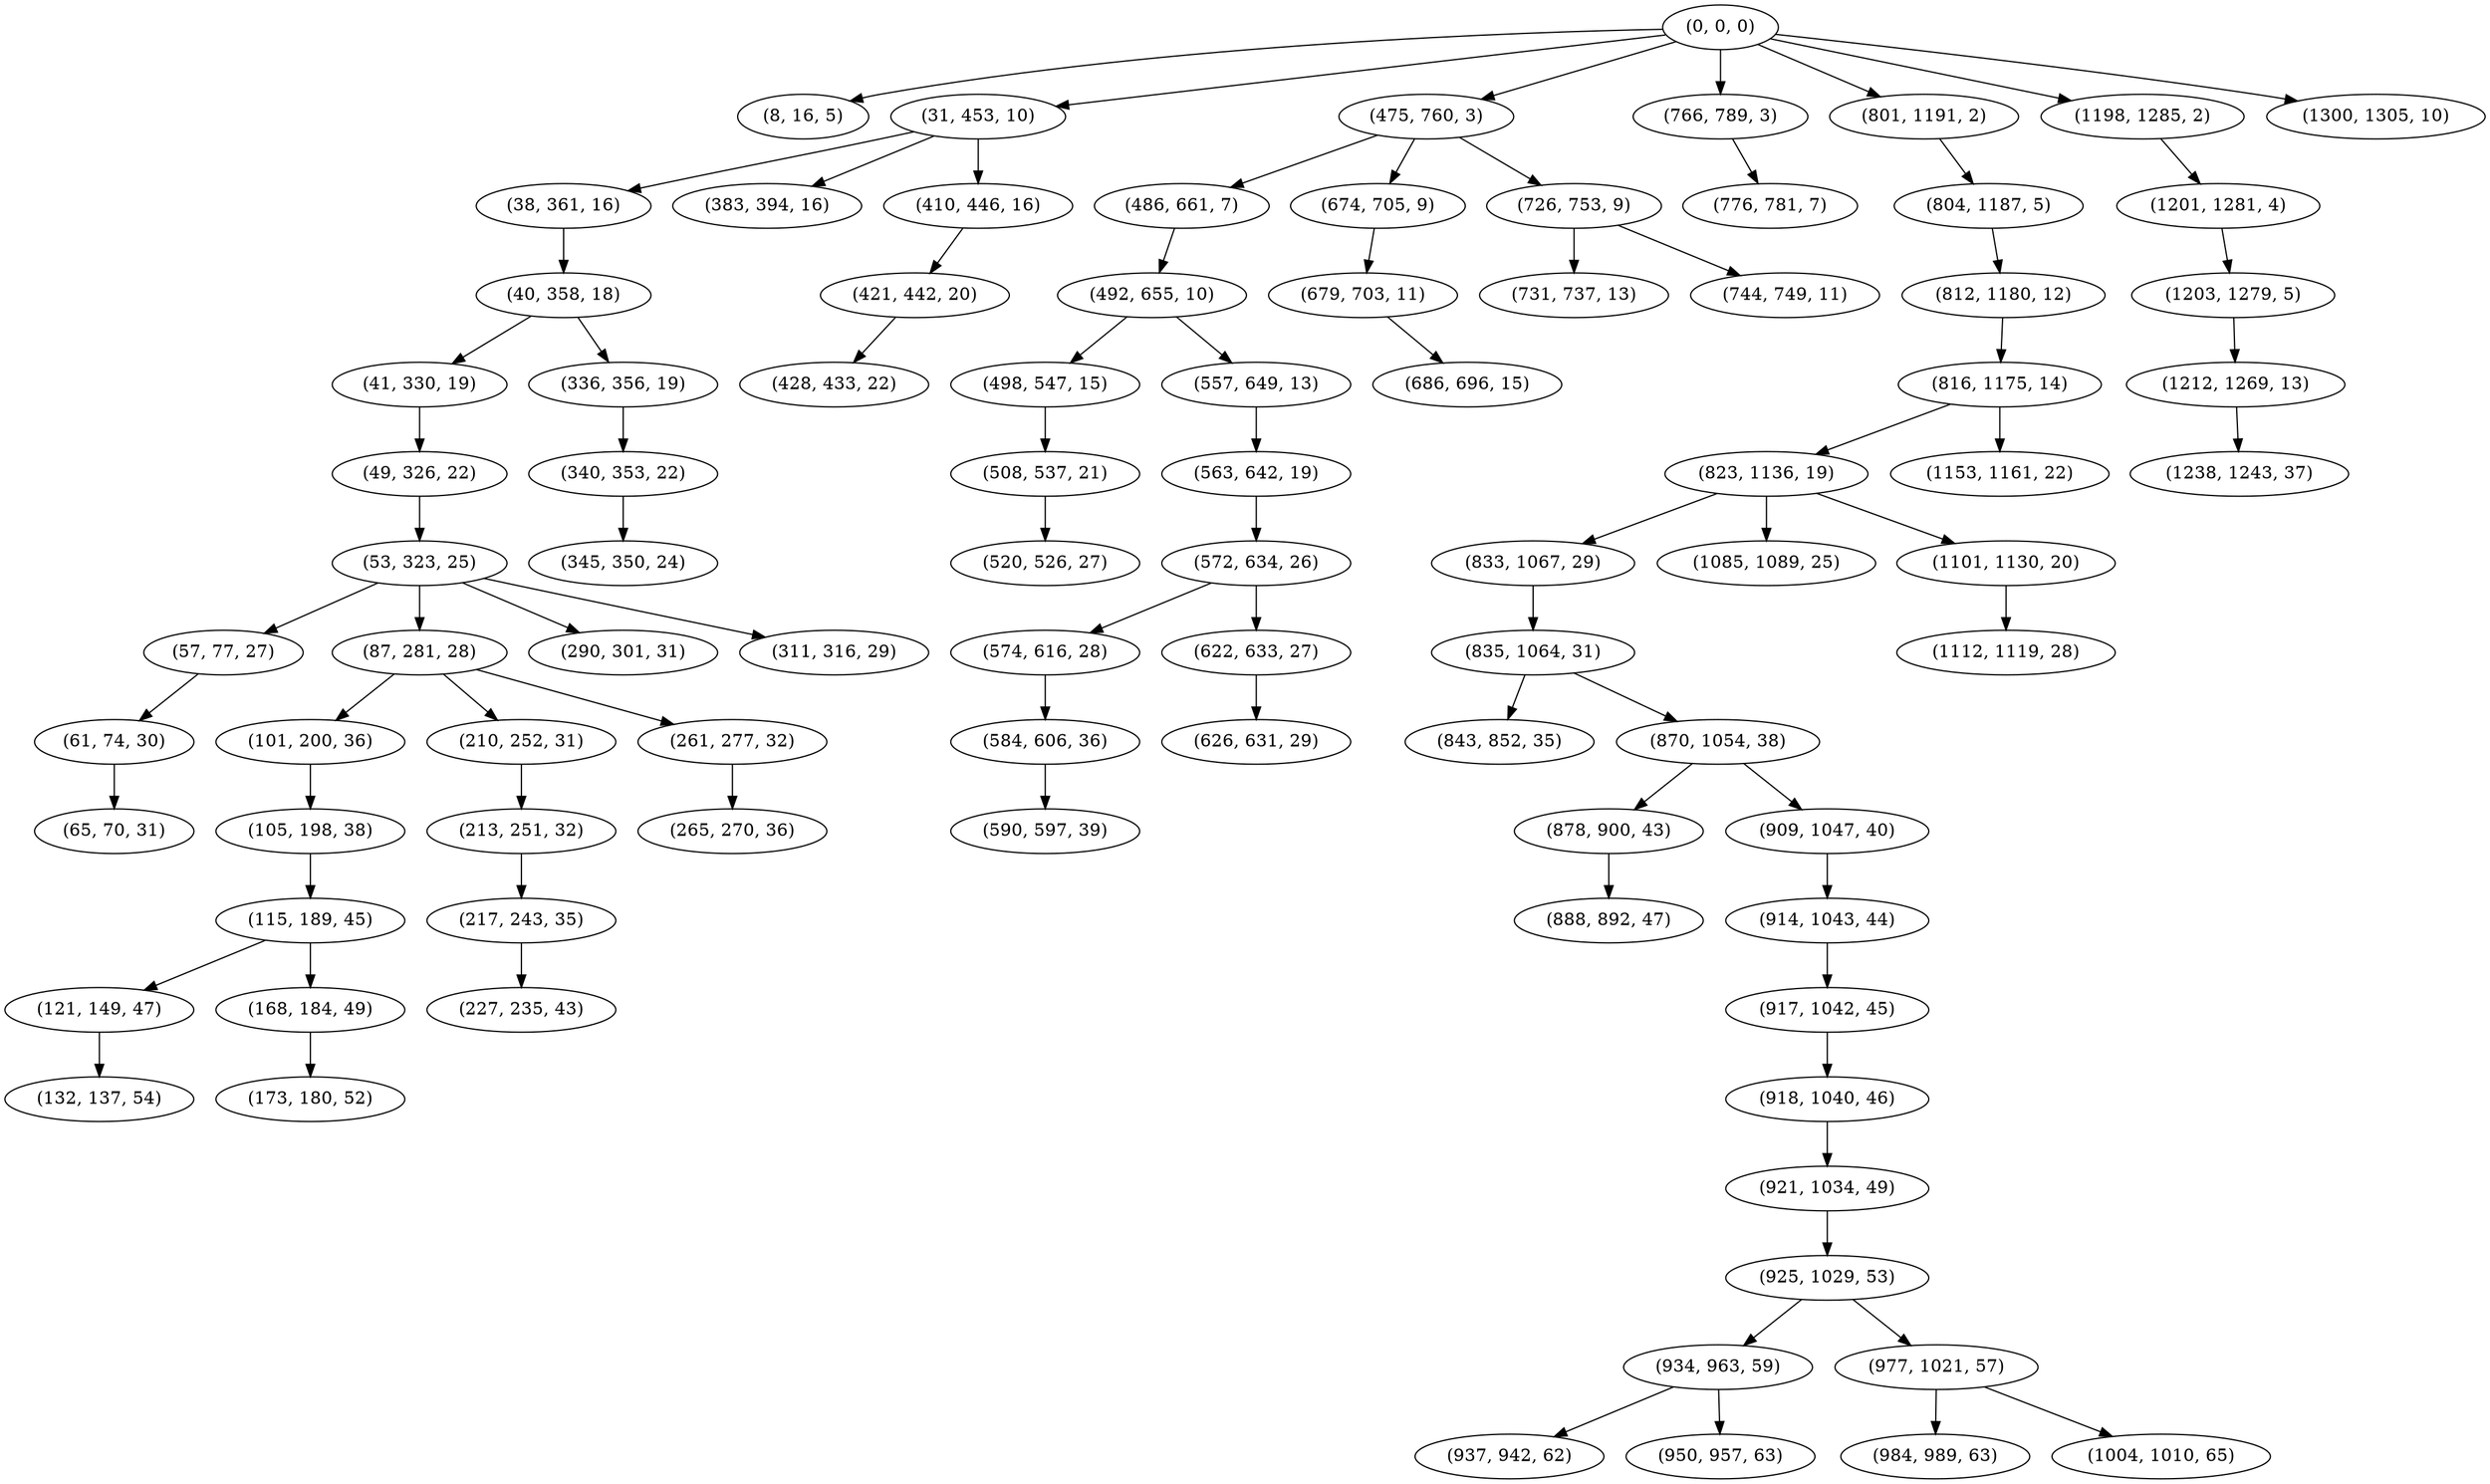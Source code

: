 digraph tree {
    "(0, 0, 0)";
    "(8, 16, 5)";
    "(31, 453, 10)";
    "(38, 361, 16)";
    "(40, 358, 18)";
    "(41, 330, 19)";
    "(49, 326, 22)";
    "(53, 323, 25)";
    "(57, 77, 27)";
    "(61, 74, 30)";
    "(65, 70, 31)";
    "(87, 281, 28)";
    "(101, 200, 36)";
    "(105, 198, 38)";
    "(115, 189, 45)";
    "(121, 149, 47)";
    "(132, 137, 54)";
    "(168, 184, 49)";
    "(173, 180, 52)";
    "(210, 252, 31)";
    "(213, 251, 32)";
    "(217, 243, 35)";
    "(227, 235, 43)";
    "(261, 277, 32)";
    "(265, 270, 36)";
    "(290, 301, 31)";
    "(311, 316, 29)";
    "(336, 356, 19)";
    "(340, 353, 22)";
    "(345, 350, 24)";
    "(383, 394, 16)";
    "(410, 446, 16)";
    "(421, 442, 20)";
    "(428, 433, 22)";
    "(475, 760, 3)";
    "(486, 661, 7)";
    "(492, 655, 10)";
    "(498, 547, 15)";
    "(508, 537, 21)";
    "(520, 526, 27)";
    "(557, 649, 13)";
    "(563, 642, 19)";
    "(572, 634, 26)";
    "(574, 616, 28)";
    "(584, 606, 36)";
    "(590, 597, 39)";
    "(622, 633, 27)";
    "(626, 631, 29)";
    "(674, 705, 9)";
    "(679, 703, 11)";
    "(686, 696, 15)";
    "(726, 753, 9)";
    "(731, 737, 13)";
    "(744, 749, 11)";
    "(766, 789, 3)";
    "(776, 781, 7)";
    "(801, 1191, 2)";
    "(804, 1187, 5)";
    "(812, 1180, 12)";
    "(816, 1175, 14)";
    "(823, 1136, 19)";
    "(833, 1067, 29)";
    "(835, 1064, 31)";
    "(843, 852, 35)";
    "(870, 1054, 38)";
    "(878, 900, 43)";
    "(888, 892, 47)";
    "(909, 1047, 40)";
    "(914, 1043, 44)";
    "(917, 1042, 45)";
    "(918, 1040, 46)";
    "(921, 1034, 49)";
    "(925, 1029, 53)";
    "(934, 963, 59)";
    "(937, 942, 62)";
    "(950, 957, 63)";
    "(977, 1021, 57)";
    "(984, 989, 63)";
    "(1004, 1010, 65)";
    "(1085, 1089, 25)";
    "(1101, 1130, 20)";
    "(1112, 1119, 28)";
    "(1153, 1161, 22)";
    "(1198, 1285, 2)";
    "(1201, 1281, 4)";
    "(1203, 1279, 5)";
    "(1212, 1269, 13)";
    "(1238, 1243, 37)";
    "(1300, 1305, 10)";
    "(0, 0, 0)" -> "(8, 16, 5)";
    "(0, 0, 0)" -> "(31, 453, 10)";
    "(0, 0, 0)" -> "(475, 760, 3)";
    "(0, 0, 0)" -> "(766, 789, 3)";
    "(0, 0, 0)" -> "(801, 1191, 2)";
    "(0, 0, 0)" -> "(1198, 1285, 2)";
    "(0, 0, 0)" -> "(1300, 1305, 10)";
    "(31, 453, 10)" -> "(38, 361, 16)";
    "(31, 453, 10)" -> "(383, 394, 16)";
    "(31, 453, 10)" -> "(410, 446, 16)";
    "(38, 361, 16)" -> "(40, 358, 18)";
    "(40, 358, 18)" -> "(41, 330, 19)";
    "(40, 358, 18)" -> "(336, 356, 19)";
    "(41, 330, 19)" -> "(49, 326, 22)";
    "(49, 326, 22)" -> "(53, 323, 25)";
    "(53, 323, 25)" -> "(57, 77, 27)";
    "(53, 323, 25)" -> "(87, 281, 28)";
    "(53, 323, 25)" -> "(290, 301, 31)";
    "(53, 323, 25)" -> "(311, 316, 29)";
    "(57, 77, 27)" -> "(61, 74, 30)";
    "(61, 74, 30)" -> "(65, 70, 31)";
    "(87, 281, 28)" -> "(101, 200, 36)";
    "(87, 281, 28)" -> "(210, 252, 31)";
    "(87, 281, 28)" -> "(261, 277, 32)";
    "(101, 200, 36)" -> "(105, 198, 38)";
    "(105, 198, 38)" -> "(115, 189, 45)";
    "(115, 189, 45)" -> "(121, 149, 47)";
    "(115, 189, 45)" -> "(168, 184, 49)";
    "(121, 149, 47)" -> "(132, 137, 54)";
    "(168, 184, 49)" -> "(173, 180, 52)";
    "(210, 252, 31)" -> "(213, 251, 32)";
    "(213, 251, 32)" -> "(217, 243, 35)";
    "(217, 243, 35)" -> "(227, 235, 43)";
    "(261, 277, 32)" -> "(265, 270, 36)";
    "(336, 356, 19)" -> "(340, 353, 22)";
    "(340, 353, 22)" -> "(345, 350, 24)";
    "(410, 446, 16)" -> "(421, 442, 20)";
    "(421, 442, 20)" -> "(428, 433, 22)";
    "(475, 760, 3)" -> "(486, 661, 7)";
    "(475, 760, 3)" -> "(674, 705, 9)";
    "(475, 760, 3)" -> "(726, 753, 9)";
    "(486, 661, 7)" -> "(492, 655, 10)";
    "(492, 655, 10)" -> "(498, 547, 15)";
    "(492, 655, 10)" -> "(557, 649, 13)";
    "(498, 547, 15)" -> "(508, 537, 21)";
    "(508, 537, 21)" -> "(520, 526, 27)";
    "(557, 649, 13)" -> "(563, 642, 19)";
    "(563, 642, 19)" -> "(572, 634, 26)";
    "(572, 634, 26)" -> "(574, 616, 28)";
    "(572, 634, 26)" -> "(622, 633, 27)";
    "(574, 616, 28)" -> "(584, 606, 36)";
    "(584, 606, 36)" -> "(590, 597, 39)";
    "(622, 633, 27)" -> "(626, 631, 29)";
    "(674, 705, 9)" -> "(679, 703, 11)";
    "(679, 703, 11)" -> "(686, 696, 15)";
    "(726, 753, 9)" -> "(731, 737, 13)";
    "(726, 753, 9)" -> "(744, 749, 11)";
    "(766, 789, 3)" -> "(776, 781, 7)";
    "(801, 1191, 2)" -> "(804, 1187, 5)";
    "(804, 1187, 5)" -> "(812, 1180, 12)";
    "(812, 1180, 12)" -> "(816, 1175, 14)";
    "(816, 1175, 14)" -> "(823, 1136, 19)";
    "(816, 1175, 14)" -> "(1153, 1161, 22)";
    "(823, 1136, 19)" -> "(833, 1067, 29)";
    "(823, 1136, 19)" -> "(1085, 1089, 25)";
    "(823, 1136, 19)" -> "(1101, 1130, 20)";
    "(833, 1067, 29)" -> "(835, 1064, 31)";
    "(835, 1064, 31)" -> "(843, 852, 35)";
    "(835, 1064, 31)" -> "(870, 1054, 38)";
    "(870, 1054, 38)" -> "(878, 900, 43)";
    "(870, 1054, 38)" -> "(909, 1047, 40)";
    "(878, 900, 43)" -> "(888, 892, 47)";
    "(909, 1047, 40)" -> "(914, 1043, 44)";
    "(914, 1043, 44)" -> "(917, 1042, 45)";
    "(917, 1042, 45)" -> "(918, 1040, 46)";
    "(918, 1040, 46)" -> "(921, 1034, 49)";
    "(921, 1034, 49)" -> "(925, 1029, 53)";
    "(925, 1029, 53)" -> "(934, 963, 59)";
    "(925, 1029, 53)" -> "(977, 1021, 57)";
    "(934, 963, 59)" -> "(937, 942, 62)";
    "(934, 963, 59)" -> "(950, 957, 63)";
    "(977, 1021, 57)" -> "(984, 989, 63)";
    "(977, 1021, 57)" -> "(1004, 1010, 65)";
    "(1101, 1130, 20)" -> "(1112, 1119, 28)";
    "(1198, 1285, 2)" -> "(1201, 1281, 4)";
    "(1201, 1281, 4)" -> "(1203, 1279, 5)";
    "(1203, 1279, 5)" -> "(1212, 1269, 13)";
    "(1212, 1269, 13)" -> "(1238, 1243, 37)";
}
